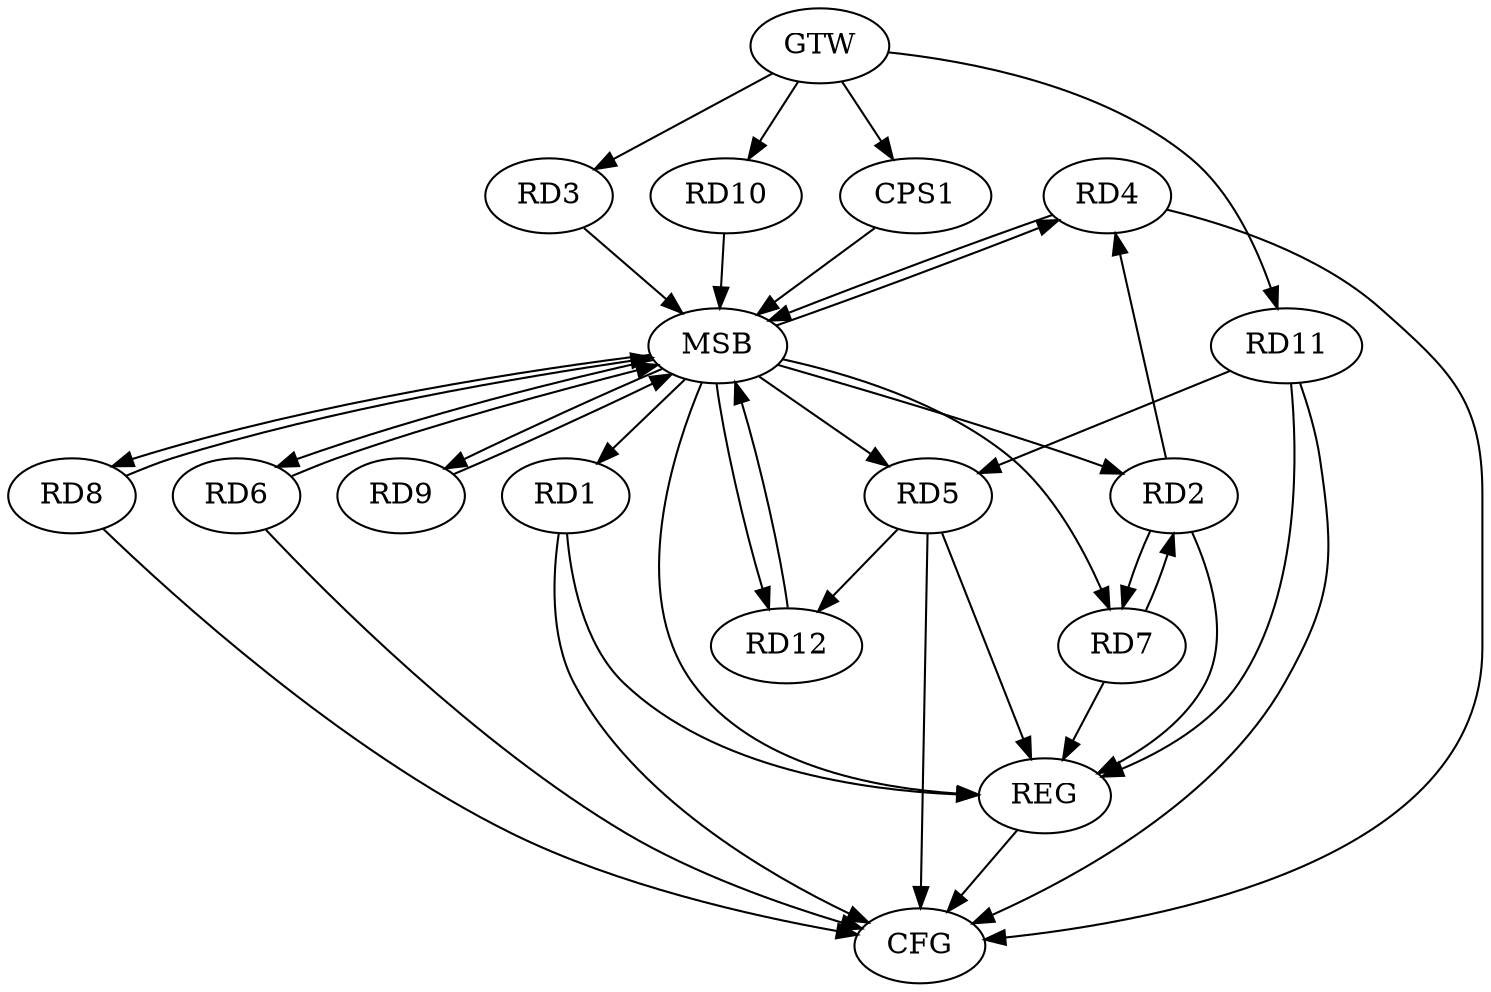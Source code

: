 strict digraph G {
  RD1 [ label="RD1" ];
  RD2 [ label="RD2" ];
  RD3 [ label="RD3" ];
  RD4 [ label="RD4" ];
  RD5 [ label="RD5" ];
  RD6 [ label="RD6" ];
  RD7 [ label="RD7" ];
  RD8 [ label="RD8" ];
  RD9 [ label="RD9" ];
  RD10 [ label="RD10" ];
  RD11 [ label="RD11" ];
  RD12 [ label="RD12" ];
  CPS1 [ label="CPS1" ];
  GTW [ label="GTW" ];
  REG [ label="REG" ];
  MSB [ label="MSB" ];
  CFG [ label="CFG" ];
  RD2 -> RD4;
  RD2 -> RD7;
  RD7 -> RD2;
  RD11 -> RD5;
  RD5 -> RD12;
  GTW -> RD3;
  GTW -> RD10;
  GTW -> RD11;
  GTW -> CPS1;
  RD1 -> REG;
  RD2 -> REG;
  RD5 -> REG;
  RD7 -> REG;
  RD11 -> REG;
  RD3 -> MSB;
  MSB -> RD2;
  MSB -> RD6;
  MSB -> RD9;
  MSB -> REG;
  RD4 -> MSB;
  RD6 -> MSB;
  MSB -> RD5;
  MSB -> RD12;
  RD8 -> MSB;
  RD9 -> MSB;
  RD10 -> MSB;
  MSB -> RD7;
  RD12 -> MSB;
  MSB -> RD1;
  CPS1 -> MSB;
  MSB -> RD4;
  MSB -> RD8;
  RD8 -> CFG;
  RD5 -> CFG;
  RD4 -> CFG;
  RD11 -> CFG;
  RD6 -> CFG;
  RD1 -> CFG;
  REG -> CFG;
}
